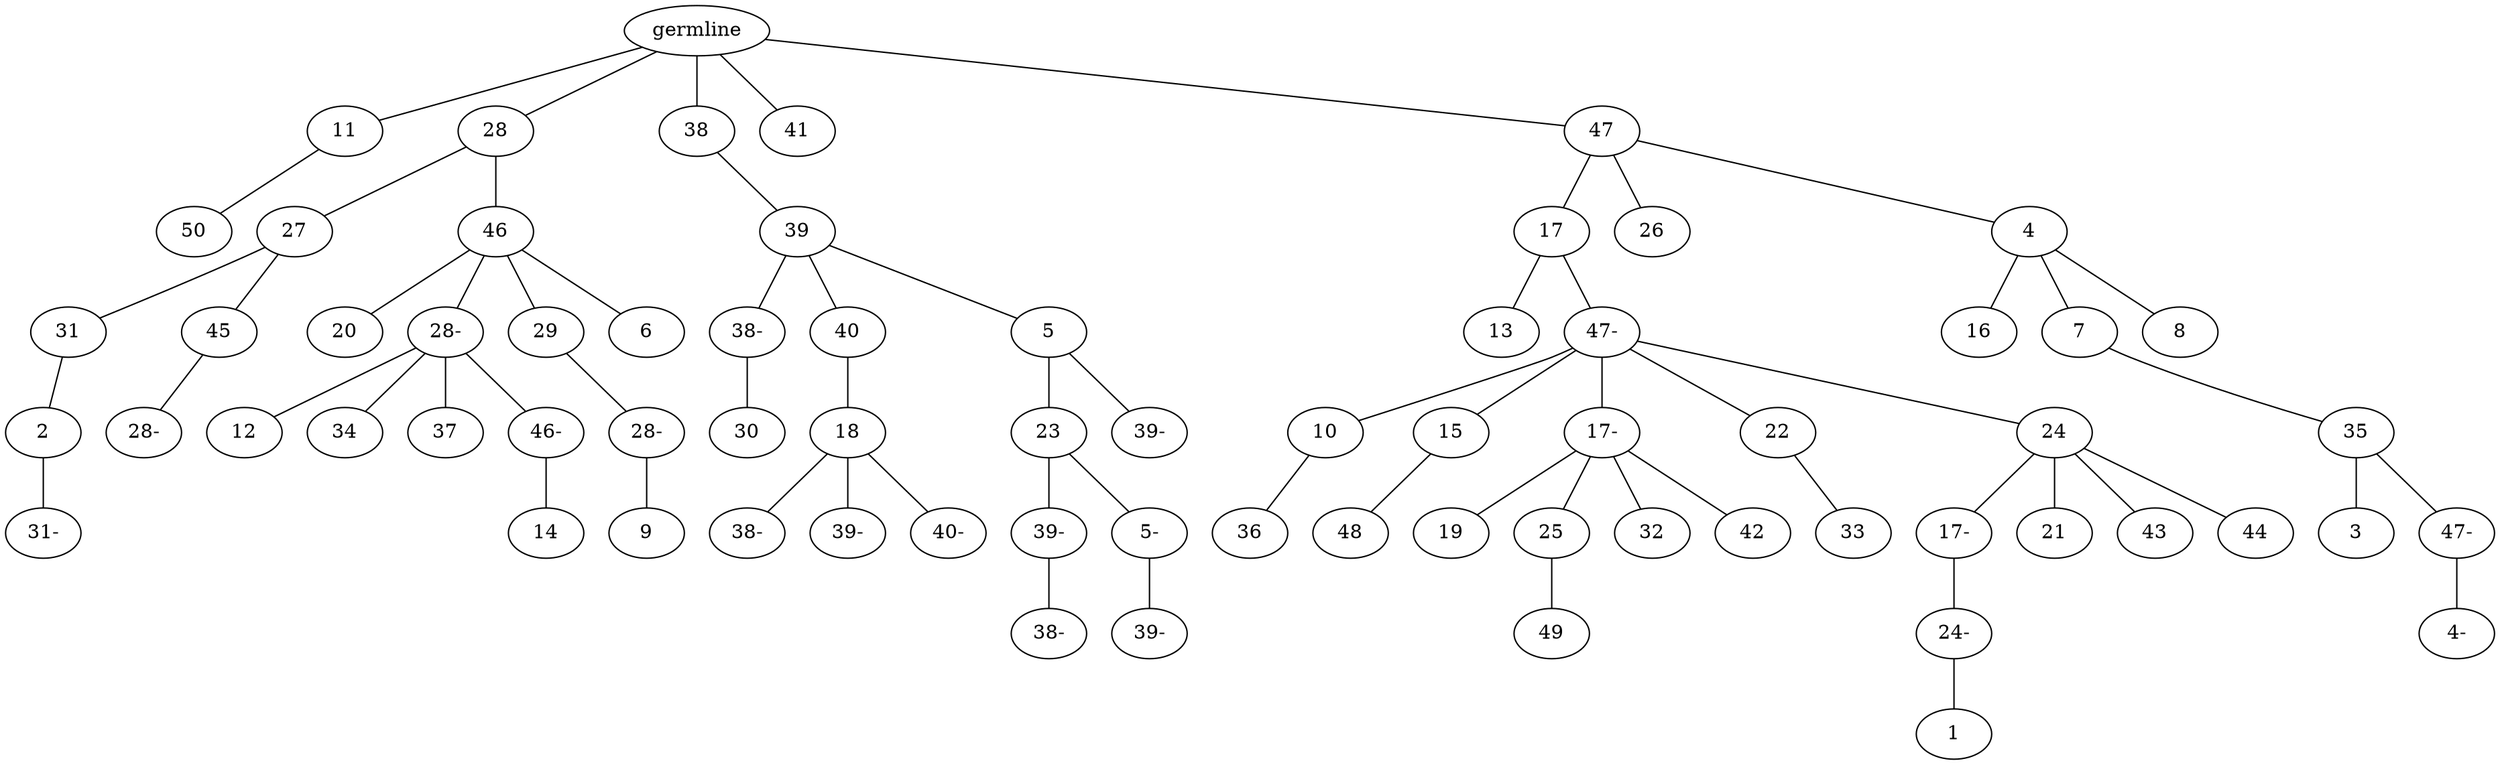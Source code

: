graph tree {
    "140561057673856" [label="germline"];
    "140561057733216" [label="11"];
    "140561057779328" [label="50"];
    "140561057730864" [label="28"];
    "140561057777408" [label="27"];
    "140561057403088" [label="31"];
    "140561057836096" [label="2"];
    "140561057834944" [label="31-"];
    "140561057404624" [label="45"];
    "140561057834080" [label="28-"];
    "140561057406640" [label="46"];
    "140561057833216" [label="20"];
    "140561057835328" [label="28-"];
    "140561057835088" [label="12"];
    "140561057833888" [label="34"];
    "140561057836144" [label="37"];
    "140561057835664" [label="46-"];
    "140561057374160" [label="14"];
    "140561057834224" [label="29"];
    "140561057833504" [label="28-"];
    "140561057370464" [label="9"];
    "140561057834656" [label="6"];
    "140561057832288" [label="38"];
    "140561057405200" [label="39"];
    "140561057372384" [label="38-"];
    "140561057371328" [label="30"];
    "140561057370800" [label="40"];
    "140561057372336" [label="18"];
    "140561057371568" [label="38-"];
    "140561057927120" [label="39-"];
    "140561057373728" [label="40-"];
    "140561057616272" [label="5"];
    "140561057370704" [label="23"];
    "140561057352000" [label="39-"];
    "140561057351520" [label="38-"];
    "140561057353488" [label="5-"];
    "140561057350128" [label="39-"];
    "140561057372624" [label="39-"];
    "140561057733744" [label="41"];
    "140561057406160" [label="47"];
    "140561057371232" [label="17"];
    "140561057350224" [label="13"];
    "140561057350752" [label="47-"];
    "140561057350320" [label="10"];
    "140561057351712" [label="36"];
    "140561057353008" [label="15"];
    "140561057350800" [label="48"];
    "140561057352480" [label="17-"];
    "140561057351472" [label="19"];
    "140561057353392" [label="25"];
    "140561057375232" [label="49"];
    "140561057376096" [label="32"];
    "140561057378016" [label="42"];
    "140561057351904" [label="22"];
    "140561057374272" [label="33"];
    "140561057351760" [label="24"];
    "140561057374992" [label="17-"];
    "140561057377728" [label="24-"];
    "140561057375040" [label="1"];
    "140561057376768" [label="21"];
    "140561057377632" [label="43"];
    "140561057375856" [label="44"];
    "140561057371136" [label="26"];
    "140561057370368" [label="4"];
    "140561057351280" [label="16"];
    "140561057350464" [label="7"];
    "140561057375616" [label="35"];
    "140561057374656" [label="3"];
    "140561057376144" [label="47-"];
    "140561057377488" [label="4-"];
    "140561057374704" [label="8"];
    "140561057673856" -- "140561057733216";
    "140561057673856" -- "140561057730864";
    "140561057673856" -- "140561057832288";
    "140561057673856" -- "140561057733744";
    "140561057673856" -- "140561057406160";
    "140561057733216" -- "140561057779328";
    "140561057730864" -- "140561057777408";
    "140561057730864" -- "140561057406640";
    "140561057777408" -- "140561057403088";
    "140561057777408" -- "140561057404624";
    "140561057403088" -- "140561057836096";
    "140561057836096" -- "140561057834944";
    "140561057404624" -- "140561057834080";
    "140561057406640" -- "140561057833216";
    "140561057406640" -- "140561057835328";
    "140561057406640" -- "140561057834224";
    "140561057406640" -- "140561057834656";
    "140561057835328" -- "140561057835088";
    "140561057835328" -- "140561057833888";
    "140561057835328" -- "140561057836144";
    "140561057835328" -- "140561057835664";
    "140561057835664" -- "140561057374160";
    "140561057834224" -- "140561057833504";
    "140561057833504" -- "140561057370464";
    "140561057832288" -- "140561057405200";
    "140561057405200" -- "140561057372384";
    "140561057405200" -- "140561057370800";
    "140561057405200" -- "140561057616272";
    "140561057372384" -- "140561057371328";
    "140561057370800" -- "140561057372336";
    "140561057372336" -- "140561057371568";
    "140561057372336" -- "140561057927120";
    "140561057372336" -- "140561057373728";
    "140561057616272" -- "140561057370704";
    "140561057616272" -- "140561057372624";
    "140561057370704" -- "140561057352000";
    "140561057370704" -- "140561057353488";
    "140561057352000" -- "140561057351520";
    "140561057353488" -- "140561057350128";
    "140561057406160" -- "140561057371232";
    "140561057406160" -- "140561057371136";
    "140561057406160" -- "140561057370368";
    "140561057371232" -- "140561057350224";
    "140561057371232" -- "140561057350752";
    "140561057350752" -- "140561057350320";
    "140561057350752" -- "140561057353008";
    "140561057350752" -- "140561057352480";
    "140561057350752" -- "140561057351904";
    "140561057350752" -- "140561057351760";
    "140561057350320" -- "140561057351712";
    "140561057353008" -- "140561057350800";
    "140561057352480" -- "140561057351472";
    "140561057352480" -- "140561057353392";
    "140561057352480" -- "140561057376096";
    "140561057352480" -- "140561057378016";
    "140561057353392" -- "140561057375232";
    "140561057351904" -- "140561057374272";
    "140561057351760" -- "140561057374992";
    "140561057351760" -- "140561057376768";
    "140561057351760" -- "140561057377632";
    "140561057351760" -- "140561057375856";
    "140561057374992" -- "140561057377728";
    "140561057377728" -- "140561057375040";
    "140561057370368" -- "140561057351280";
    "140561057370368" -- "140561057350464";
    "140561057370368" -- "140561057374704";
    "140561057350464" -- "140561057375616";
    "140561057375616" -- "140561057374656";
    "140561057375616" -- "140561057376144";
    "140561057376144" -- "140561057377488";
}
